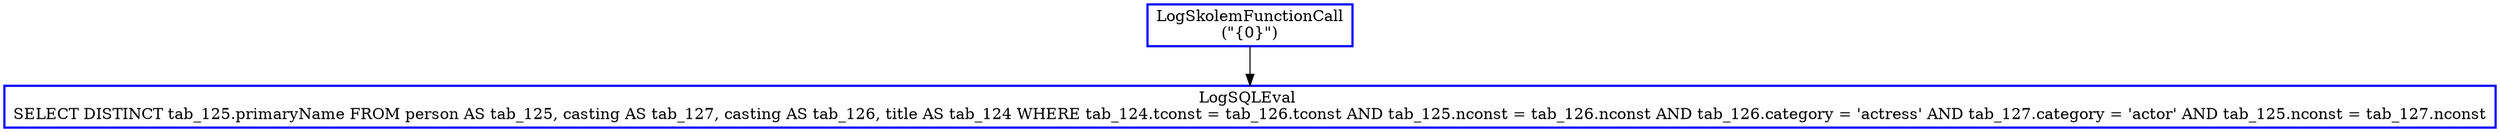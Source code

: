 digraph  g{
node [shape=rectangle, color=black, fontcolor=black, style=bold]
0 [label="LogSkolemFunctionCall
(\"{0}\")" , color = blue] ; 
1 [label="LogSQLEval 
SELECT DISTINCT tab_125.primaryName FROM person AS tab_125, casting AS tab_127, casting AS tab_126, title AS tab_124 WHERE tab_124.tconst = tab_126.tconst AND tab_125.nconst = tab_126.nconst AND tab_126.category = 'actress' AND tab_127.category = 'actor' AND tab_125.nconst = tab_127.nconst", color = blue] ; 
0 -> 1 ; 
}

